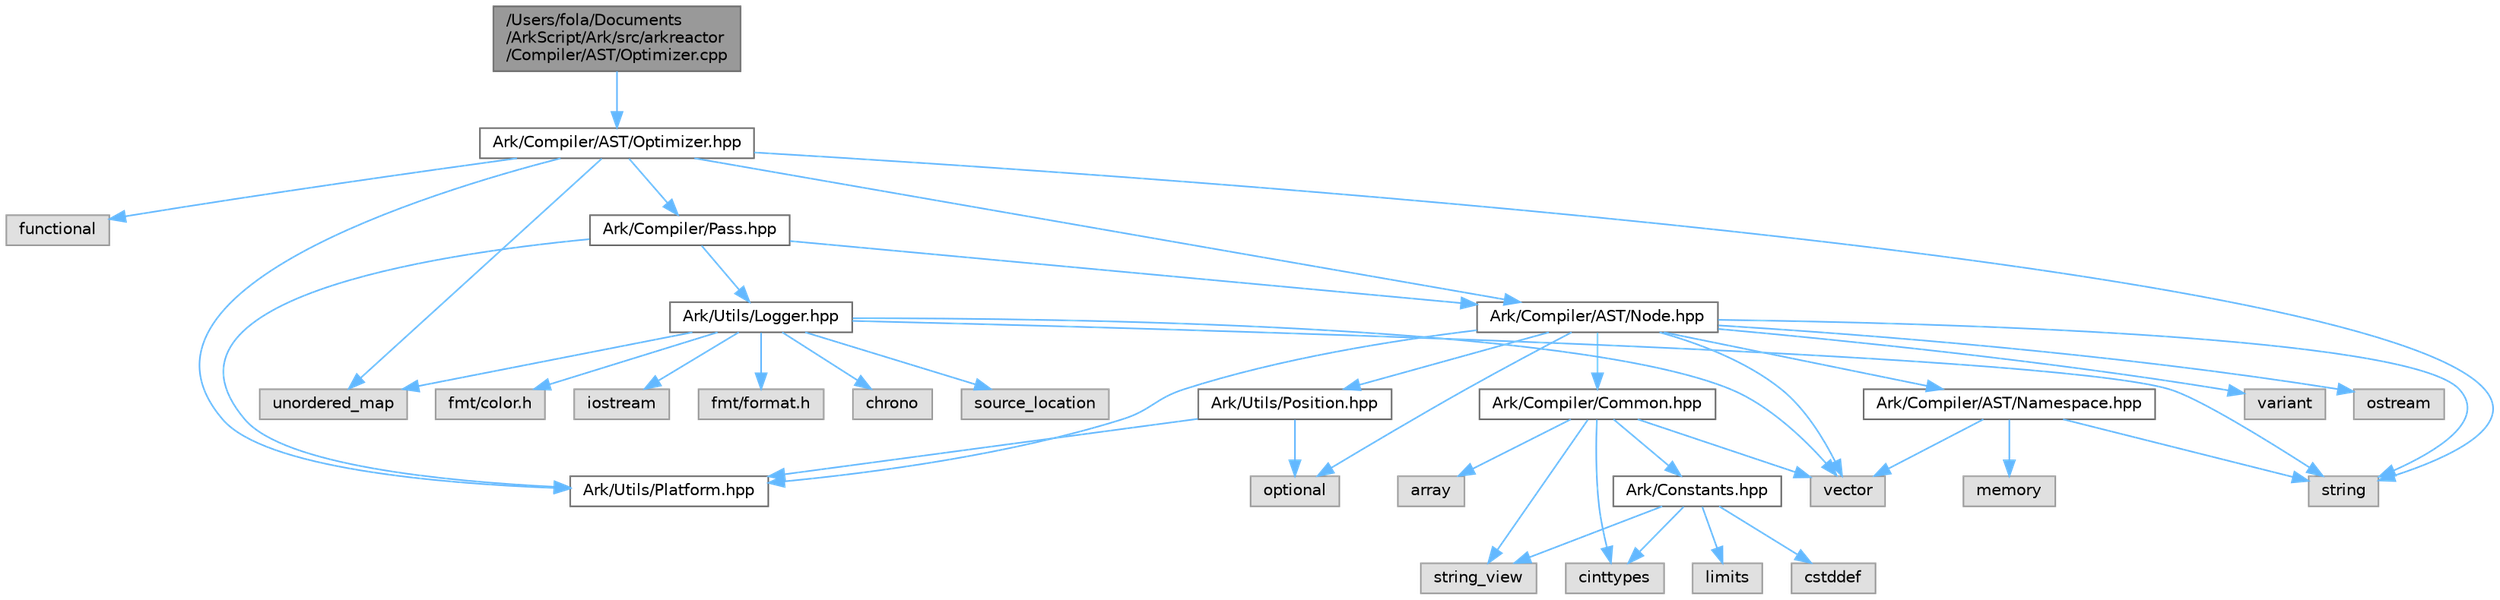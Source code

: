 digraph "/Users/fola/Documents/ArkScript/Ark/src/arkreactor/Compiler/AST/Optimizer.cpp"
{
 // INTERACTIVE_SVG=YES
 // LATEX_PDF_SIZE
  bgcolor="transparent";
  edge [fontname=Helvetica,fontsize=10,labelfontname=Helvetica,labelfontsize=10];
  node [fontname=Helvetica,fontsize=10,shape=box,height=0.2,width=0.4];
  Node1 [id="Node000001",label="/Users/fola/Documents\l/ArkScript/Ark/src/arkreactor\l/Compiler/AST/Optimizer.cpp",height=0.2,width=0.4,color="gray40", fillcolor="grey60", style="filled", fontcolor="black",tooltip=" "];
  Node1 -> Node2 [id="edge1_Node000001_Node000002",color="steelblue1",style="solid",tooltip=" "];
  Node2 [id="Node000002",label="Ark/Compiler/AST/Optimizer.hpp",height=0.2,width=0.4,color="grey40", fillcolor="white", style="filled",URL="$db/d93/Optimizer_8hpp.html",tooltip="Optimizes a given ArkScript AST."];
  Node2 -> Node3 [id="edge2_Node000002_Node000003",color="steelblue1",style="solid",tooltip=" "];
  Node3 [id="Node000003",label="functional",height=0.2,width=0.4,color="grey60", fillcolor="#E0E0E0", style="filled",tooltip=" "];
  Node2 -> Node4 [id="edge3_Node000002_Node000004",color="steelblue1",style="solid",tooltip=" "];
  Node4 [id="Node000004",label="unordered_map",height=0.2,width=0.4,color="grey60", fillcolor="#E0E0E0", style="filled",tooltip=" "];
  Node2 -> Node5 [id="edge4_Node000002_Node000005",color="steelblue1",style="solid",tooltip=" "];
  Node5 [id="Node000005",label="string",height=0.2,width=0.4,color="grey60", fillcolor="#E0E0E0", style="filled",tooltip=" "];
  Node2 -> Node6 [id="edge5_Node000002_Node000006",color="steelblue1",style="solid",tooltip=" "];
  Node6 [id="Node000006",label="Ark/Utils/Platform.hpp",height=0.2,width=0.4,color="grey40", fillcolor="white", style="filled",URL="$d5/d40/Platform_8hpp.html",tooltip="ArkScript configuration macros."];
  Node2 -> Node7 [id="edge6_Node000002_Node000007",color="steelblue1",style="solid",tooltip=" "];
  Node7 [id="Node000007",label="Ark/Compiler/Pass.hpp",height=0.2,width=0.4,color="grey40", fillcolor="white", style="filled",URL="$df/d5f/Pass_8hpp.html",tooltip="Interface for a compiler pass (take in an AST, output an AST)"];
  Node7 -> Node6 [id="edge7_Node000007_Node000006",color="steelblue1",style="solid",tooltip=" "];
  Node7 -> Node8 [id="edge8_Node000007_Node000008",color="steelblue1",style="solid",tooltip=" "];
  Node8 [id="Node000008",label="Ark/Compiler/AST/Node.hpp",height=0.2,width=0.4,color="grey40", fillcolor="white", style="filled",URL="$d7/dc6/Node_8hpp.html",tooltip="AST node used by the parser, optimizer and compiler."];
  Node8 -> Node9 [id="edge9_Node000008_Node000009",color="steelblue1",style="solid",tooltip=" "];
  Node9 [id="Node000009",label="variant",height=0.2,width=0.4,color="grey60", fillcolor="#E0E0E0", style="filled",tooltip=" "];
  Node8 -> Node10 [id="edge10_Node000008_Node000010",color="steelblue1",style="solid",tooltip=" "];
  Node10 [id="Node000010",label="ostream",height=0.2,width=0.4,color="grey60", fillcolor="#E0E0E0", style="filled",tooltip=" "];
  Node8 -> Node5 [id="edge11_Node000008_Node000005",color="steelblue1",style="solid",tooltip=" "];
  Node8 -> Node11 [id="edge12_Node000008_Node000011",color="steelblue1",style="solid",tooltip=" "];
  Node11 [id="Node000011",label="vector",height=0.2,width=0.4,color="grey60", fillcolor="#E0E0E0", style="filled",tooltip=" "];
  Node8 -> Node12 [id="edge13_Node000008_Node000012",color="steelblue1",style="solid",tooltip=" "];
  Node12 [id="Node000012",label="optional",height=0.2,width=0.4,color="grey60", fillcolor="#E0E0E0", style="filled",tooltip=" "];
  Node8 -> Node13 [id="edge14_Node000008_Node000013",color="steelblue1",style="solid",tooltip=" "];
  Node13 [id="Node000013",label="Ark/Compiler/AST/Namespace.hpp",height=0.2,width=0.4,color="grey40", fillcolor="white", style="filled",URL="$da/d33/Namespace_8hpp.html",tooltip=" "];
  Node13 -> Node5 [id="edge15_Node000013_Node000005",color="steelblue1",style="solid",tooltip=" "];
  Node13 -> Node11 [id="edge16_Node000013_Node000011",color="steelblue1",style="solid",tooltip=" "];
  Node13 -> Node14 [id="edge17_Node000013_Node000014",color="steelblue1",style="solid",tooltip=" "];
  Node14 [id="Node000014",label="memory",height=0.2,width=0.4,color="grey60", fillcolor="#E0E0E0", style="filled",tooltip=" "];
  Node8 -> Node15 [id="edge18_Node000008_Node000015",color="steelblue1",style="solid",tooltip=" "];
  Node15 [id="Node000015",label="Ark/Compiler/Common.hpp",height=0.2,width=0.4,color="grey40", fillcolor="white", style="filled",URL="$d8/ddd/Common_8hpp.html",tooltip="Common code for the compiler."];
  Node15 -> Node16 [id="edge19_Node000015_Node000016",color="steelblue1",style="solid",tooltip=" "];
  Node16 [id="Node000016",label="array",height=0.2,width=0.4,color="grey60", fillcolor="#E0E0E0", style="filled",tooltip=" "];
  Node15 -> Node17 [id="edge20_Node000015_Node000017",color="steelblue1",style="solid",tooltip=" "];
  Node17 [id="Node000017",label="string_view",height=0.2,width=0.4,color="grey60", fillcolor="#E0E0E0", style="filled",tooltip=" "];
  Node15 -> Node11 [id="edge21_Node000015_Node000011",color="steelblue1",style="solid",tooltip=" "];
  Node15 -> Node18 [id="edge22_Node000015_Node000018",color="steelblue1",style="solid",tooltip=" "];
  Node18 [id="Node000018",label="cinttypes",height=0.2,width=0.4,color="grey60", fillcolor="#E0E0E0", style="filled",tooltip=" "];
  Node15 -> Node19 [id="edge23_Node000015_Node000019",color="steelblue1",style="solid",tooltip=" "];
  Node19 [id="Node000019",label="Ark/Constants.hpp",height=0.2,width=0.4,color="grey40", fillcolor="white", style="filled",URL="$d6/de9/Constants_8hpp.html",tooltip="Constants used by ArkScript."];
  Node19 -> Node17 [id="edge24_Node000019_Node000017",color="steelblue1",style="solid",tooltip=" "];
  Node19 -> Node20 [id="edge25_Node000019_Node000020",color="steelblue1",style="solid",tooltip=" "];
  Node20 [id="Node000020",label="limits",height=0.2,width=0.4,color="grey60", fillcolor="#E0E0E0", style="filled",tooltip=" "];
  Node19 -> Node18 [id="edge26_Node000019_Node000018",color="steelblue1",style="solid",tooltip=" "];
  Node19 -> Node21 [id="edge27_Node000019_Node000021",color="steelblue1",style="solid",tooltip=" "];
  Node21 [id="Node000021",label="cstddef",height=0.2,width=0.4,color="grey60", fillcolor="#E0E0E0", style="filled",tooltip=" "];
  Node8 -> Node6 [id="edge28_Node000008_Node000006",color="steelblue1",style="solid",tooltip=" "];
  Node8 -> Node22 [id="edge29_Node000008_Node000022",color="steelblue1",style="solid",tooltip=" "];
  Node22 [id="Node000022",label="Ark/Utils/Position.hpp",height=0.2,width=0.4,color="grey40", fillcolor="white", style="filled",URL="$dc/d58/Position_8hpp.html",tooltip="Defines position utilities (for text in a file) for the parser, formatter, diagnostics."];
  Node22 -> Node12 [id="edge30_Node000022_Node000012",color="steelblue1",style="solid",tooltip=" "];
  Node22 -> Node6 [id="edge31_Node000022_Node000006",color="steelblue1",style="solid",tooltip=" "];
  Node7 -> Node23 [id="edge32_Node000007_Node000023",color="steelblue1",style="solid",tooltip=" "];
  Node23 [id="Node000023",label="Ark/Utils/Logger.hpp",height=0.2,width=0.4,color="grey40", fillcolor="white", style="filled",URL="$d9/d11/Logger_8hpp.html",tooltip="Internal logger."];
  Node23 -> Node24 [id="edge33_Node000023_Node000024",color="steelblue1",style="solid",tooltip=" "];
  Node24 [id="Node000024",label="iostream",height=0.2,width=0.4,color="grey60", fillcolor="#E0E0E0", style="filled",tooltip=" "];
  Node23 -> Node25 [id="edge34_Node000023_Node000025",color="steelblue1",style="solid",tooltip=" "];
  Node25 [id="Node000025",label="fmt/format.h",height=0.2,width=0.4,color="grey60", fillcolor="#E0E0E0", style="filled",tooltip=" "];
  Node23 -> Node5 [id="edge35_Node000023_Node000005",color="steelblue1",style="solid",tooltip=" "];
  Node23 -> Node26 [id="edge36_Node000023_Node000026",color="steelblue1",style="solid",tooltip=" "];
  Node26 [id="Node000026",label="chrono",height=0.2,width=0.4,color="grey60", fillcolor="#E0E0E0", style="filled",tooltip=" "];
  Node23 -> Node27 [id="edge37_Node000023_Node000027",color="steelblue1",style="solid",tooltip=" "];
  Node27 [id="Node000027",label="source_location",height=0.2,width=0.4,color="grey60", fillcolor="#E0E0E0", style="filled",tooltip=" "];
  Node23 -> Node11 [id="edge38_Node000023_Node000011",color="steelblue1",style="solid",tooltip=" "];
  Node23 -> Node4 [id="edge39_Node000023_Node000004",color="steelblue1",style="solid",tooltip=" "];
  Node23 -> Node28 [id="edge40_Node000023_Node000028",color="steelblue1",style="solid",tooltip=" "];
  Node28 [id="Node000028",label="fmt/color.h",height=0.2,width=0.4,color="grey60", fillcolor="#E0E0E0", style="filled",tooltip=" "];
  Node2 -> Node8 [id="edge41_Node000002_Node000008",color="steelblue1",style="solid",tooltip=" "];
}
